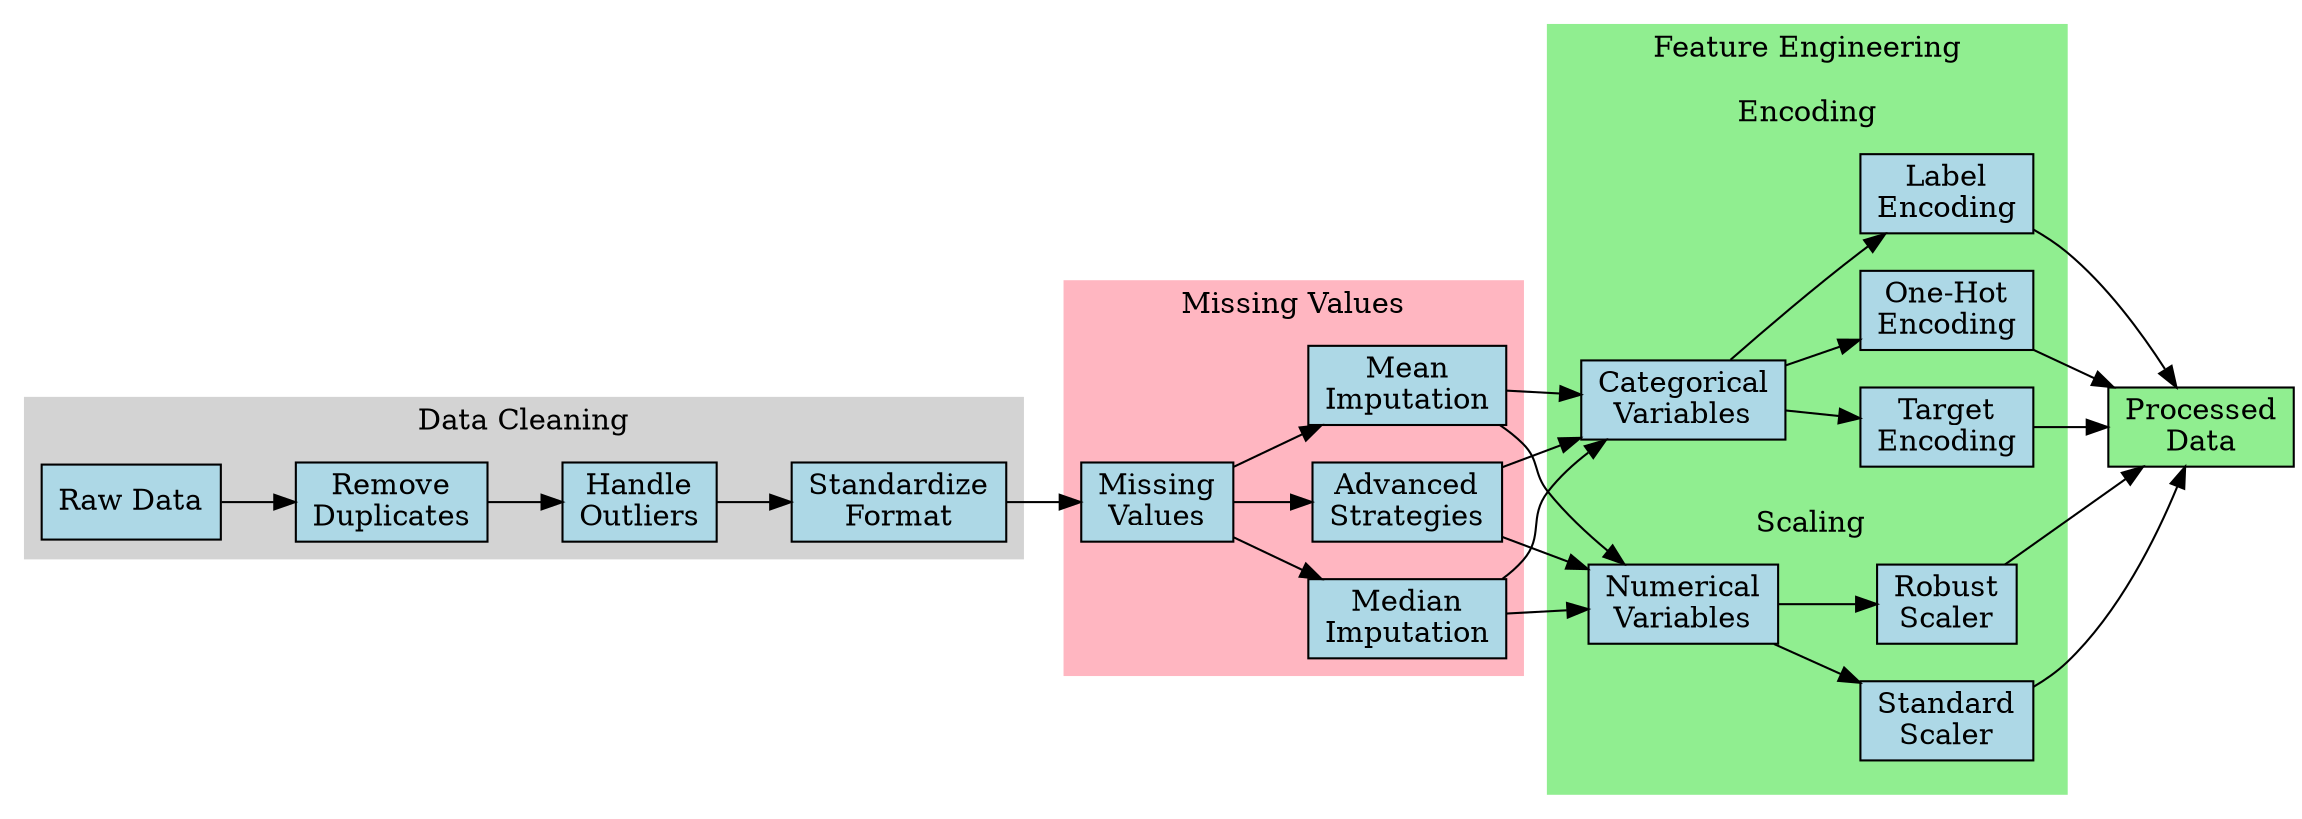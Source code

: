 digraph PreprocessingPipeline {
    rankdir=LR;
    node [shape=box, style=filled, fillcolor=lightblue];
    
    subgraph cluster_0 {
        label = "Data Cleaning";
        style=filled;
        color=lightgrey;
        
        raw_data [label="Raw Data"];
        remove_duplicates [label="Remove\nDuplicates"];
        handle_outliers [label="Handle\nOutliers"];
        standardize_format [label="Standardize\nFormat"];
        
        raw_data -> remove_duplicates -> handle_outliers -> standardize_format;
    }
    
    subgraph cluster_1 {
        label = "Missing Values";
        style=filled;
        color=lightpink;
        
        missing_values [label="Missing\nValues"];
        mean_imputation [label="Mean\nImputation"];
        median_imputation [label="Median\nImputation"];
        advanced_imputation [label="Advanced\nStrategies"];
        
        missing_values -> {mean_imputation median_imputation advanced_imputation};
    }
    
    subgraph cluster_2 {
        label = "Feature Engineering";
        style=filled;
        color=lightgreen;
        
        categorical [label="Categorical\nVariables"];
        numerical [label="Numerical\nVariables"];
        
        subgraph cluster_3 {
            label = "Encoding";
            onehot [label="One-Hot\nEncoding"];
            label_encoding [label="Label\nEncoding"];
            target_encoding [label="Target\nEncoding"];
            
            categorical -> {onehot label_encoding target_encoding};
        }
        
        subgraph cluster_4 {
            label = "Scaling";
            standard_scaler [label="Standard\nScaler"];
            robust_scaler [label="Robust\nScaler"];
            
            numerical -> {standard_scaler robust_scaler};
        }
    }
    
    standardize_format -> missing_values;
    {mean_imputation median_imputation advanced_imputation} -> categorical;
    {mean_imputation median_imputation advanced_imputation} -> numerical;
    
    processed_data [label="Processed\nData", fillcolor=lightgreen];
    {onehot label_encoding target_encoding standard_scaler robust_scaler} -> processed_data;
} 